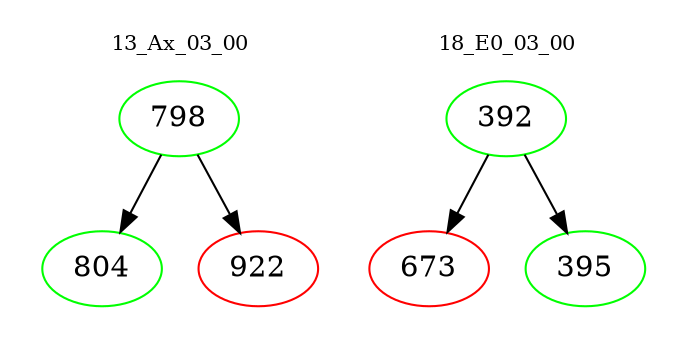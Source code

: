 digraph{
subgraph cluster_0 {
color = white
label = "13_Ax_03_00";
fontsize=10;
T0_798 [label="798", color="green"]
T0_798 -> T0_804 [color="black"]
T0_804 [label="804", color="green"]
T0_798 -> T0_922 [color="black"]
T0_922 [label="922", color="red"]
}
subgraph cluster_1 {
color = white
label = "18_E0_03_00";
fontsize=10;
T1_392 [label="392", color="green"]
T1_392 -> T1_673 [color="black"]
T1_673 [label="673", color="red"]
T1_392 -> T1_395 [color="black"]
T1_395 [label="395", color="green"]
}
}
